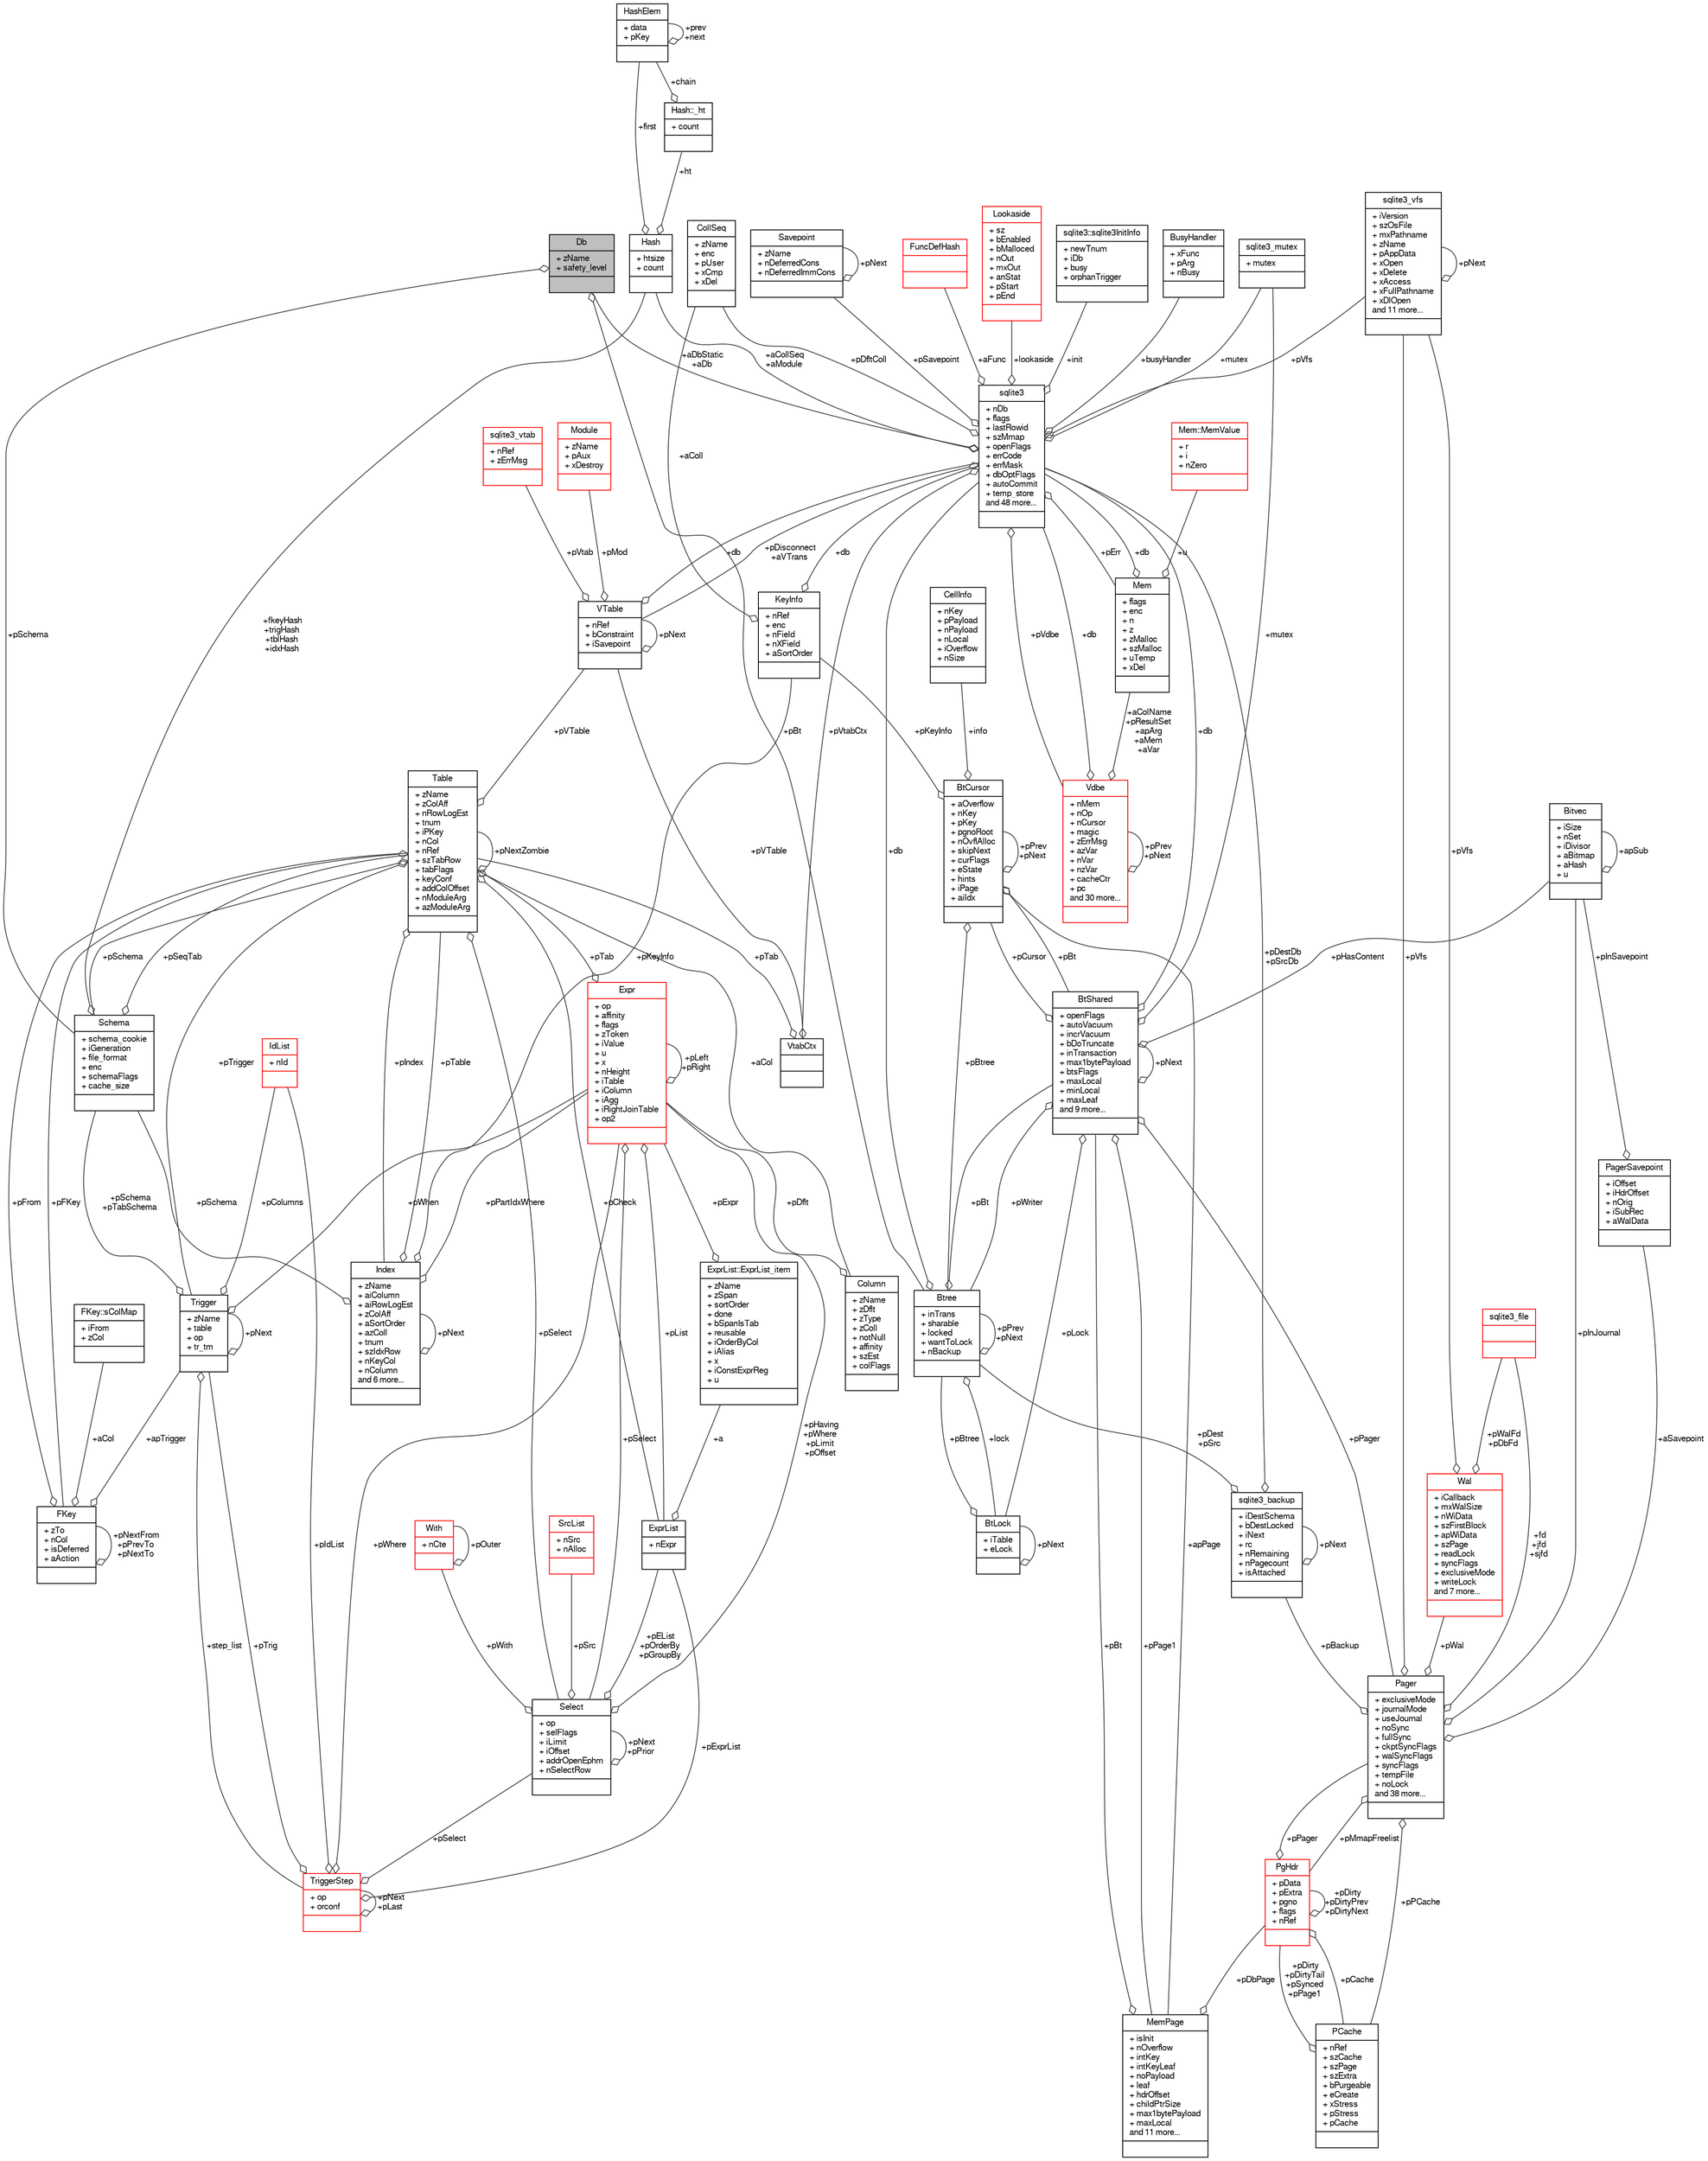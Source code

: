 digraph "Db"
{
  edge [fontname="FreeSans",fontsize="10",labelfontname="FreeSans",labelfontsize="10"];
  node [fontname="FreeSans",fontsize="10",shape=record];
  Node1 [label="{Db\n|+ zName\l+ safety_level\l|}",height=0.2,width=0.4,color="black", fillcolor="grey75", style="filled", fontcolor="black"];
  Node2 -> Node1 [color="grey25",fontsize="10",style="solid",label=" +pSchema" ,arrowhead="odiamond",fontname="FreeSans"];
  Node2 [label="{Schema\n|+ schema_cookie\l+ iGeneration\l+ file_format\l+ enc\l+ schemaFlags\l+ cache_size\l|}",height=0.2,width=0.4,color="black", fillcolor="white", style="filled",URL="$structSchema.html"];
  Node3 -> Node2 [color="grey25",fontsize="10",style="solid",label=" +pSeqTab" ,arrowhead="odiamond",fontname="FreeSans"];
  Node3 [label="{Table\n|+ zName\l+ zColAff\l+ nRowLogEst\l+ tnum\l+ iPKey\l+ nCol\l+ nRef\l+ szTabRow\l+ tabFlags\l+ keyConf\l+ addColOffset\l+ nModuleArg\l+ azModuleArg\l|}",height=0.2,width=0.4,color="black", fillcolor="white", style="filled",URL="$structTable.html"];
  Node2 -> Node3 [color="grey25",fontsize="10",style="solid",label=" +pSchema" ,arrowhead="odiamond",fontname="FreeSans"];
  Node4 -> Node3 [color="grey25",fontsize="10",style="solid",label=" +aCol" ,arrowhead="odiamond",fontname="FreeSans"];
  Node4 [label="{Column\n|+ zName\l+ zDflt\l+ zType\l+ zColl\l+ notNull\l+ affinity\l+ szEst\l+ colFlags\l|}",height=0.2,width=0.4,color="black", fillcolor="white", style="filled",URL="$structColumn.html"];
  Node5 -> Node4 [color="grey25",fontsize="10",style="solid",label=" +pDflt" ,arrowhead="odiamond",fontname="FreeSans"];
  Node5 [label="{Expr\n|+ op\l+ affinity\l+ flags\l+ zToken\l+ iValue\l+ u\l+ x\l+ nHeight\l+ iTable\l+ iColumn\l+ iAgg\l+ iRightJoinTable\l+ op2\l|}",height=0.2,width=0.4,color="red", fillcolor="white", style="filled",URL="$structExpr.html"];
  Node5 -> Node5 [color="grey25",fontsize="10",style="solid",label=" +pLeft\n+pRight" ,arrowhead="odiamond",fontname="FreeSans"];
  Node3 -> Node5 [color="grey25",fontsize="10",style="solid",label=" +pTab" ,arrowhead="odiamond",fontname="FreeSans"];
  Node13 -> Node5 [color="grey25",fontsize="10",style="solid",label=" +pSelect" ,arrowhead="odiamond",fontname="FreeSans"];
  Node13 [label="{Select\n|+ op\l+ selFlags\l+ iLimit\l+ iOffset\l+ addrOpenEphm\l+ nSelectRow\l|}",height=0.2,width=0.4,color="black", fillcolor="white", style="filled",URL="$structSelect.html"];
  Node5 -> Node13 [color="grey25",fontsize="10",style="solid",label=" +pHaving\n+pWhere\n+pLimit\n+pOffset" ,arrowhead="odiamond",fontname="FreeSans"];
  Node14 -> Node13 [color="grey25",fontsize="10",style="solid",label=" +pWith" ,arrowhead="odiamond",fontname="FreeSans"];
  Node14 [label="{With\n|+ nCte\l|}",height=0.2,width=0.4,color="red", fillcolor="white", style="filled",URL="$structWith.html"];
  Node14 -> Node14 [color="grey25",fontsize="10",style="solid",label=" +pOuter" ,arrowhead="odiamond",fontname="FreeSans"];
  Node13 -> Node13 [color="grey25",fontsize="10",style="solid",label=" +pNext\n+pPrior" ,arrowhead="odiamond",fontname="FreeSans"];
  Node16 -> Node13 [color="grey25",fontsize="10",style="solid",label=" +pSrc" ,arrowhead="odiamond",fontname="FreeSans"];
  Node16 [label="{SrcList\n|+ nSrc\l+ nAlloc\l|}",height=0.2,width=0.4,color="red", fillcolor="white", style="filled",URL="$structSrcList.html"];
  Node11 -> Node13 [color="grey25",fontsize="10",style="solid",label=" +pEList\n+pOrderBy\n+pGroupBy" ,arrowhead="odiamond",fontname="FreeSans"];
  Node11 [label="{ExprList\n|+ nExpr\l|}",height=0.2,width=0.4,color="black", fillcolor="white", style="filled",URL="$structExprList.html"];
  Node12 -> Node11 [color="grey25",fontsize="10",style="solid",label=" +a" ,arrowhead="odiamond",fontname="FreeSans"];
  Node12 [label="{ExprList::ExprList_item\n|+ zName\l+ zSpan\l+ sortOrder\l+ done\l+ bSpanIsTab\l+ reusable\l+ iOrderByCol\l+ iAlias\l+ x\l+ iConstExprReg\l+ u\l|}",height=0.2,width=0.4,color="black", fillcolor="white", style="filled",URL="$structExprList_1_1ExprList__item.html"];
  Node5 -> Node12 [color="grey25",fontsize="10",style="solid",label=" +pExpr" ,arrowhead="odiamond",fontname="FreeSans"];
  Node11 -> Node5 [color="grey25",fontsize="10",style="solid",label=" +pList" ,arrowhead="odiamond",fontname="FreeSans"];
  Node87 -> Node3 [color="grey25",fontsize="10",style="solid",label=" +pFKey" ,arrowhead="odiamond",fontname="FreeSans"];
  Node87 [label="{FKey\n|+ zTo\l+ nCol\l+ isDeferred\l+ aAction\l|}",height=0.2,width=0.4,color="black", fillcolor="white", style="filled",URL="$structFKey.html"];
  Node88 -> Node87 [color="grey25",fontsize="10",style="solid",label=" +aCol" ,arrowhead="odiamond",fontname="FreeSans"];
  Node88 [label="{FKey::sColMap\n|+ iFrom\l+ zCol\l|}",height=0.2,width=0.4,color="black", fillcolor="white", style="filled",URL="$structFKey_1_1sColMap.html"];
  Node87 -> Node87 [color="grey25",fontsize="10",style="solid",label=" +pNextFrom\n+pPrevTo\n+pNextTo" ,arrowhead="odiamond",fontname="FreeSans"];
  Node3 -> Node87 [color="grey25",fontsize="10",style="solid",label=" +pFrom" ,arrowhead="odiamond",fontname="FreeSans"];
  Node70 -> Node87 [color="grey25",fontsize="10",style="solid",label=" +apTrigger" ,arrowhead="odiamond",fontname="FreeSans"];
  Node70 [label="{Trigger\n|+ zName\l+ table\l+ op\l+ tr_tm\l|}",height=0.2,width=0.4,color="black", fillcolor="white", style="filled",URL="$structTrigger.html"];
  Node71 -> Node70 [color="grey25",fontsize="10",style="solid",label=" +step_list" ,arrowhead="odiamond",fontname="FreeSans"];
  Node71 [label="{TriggerStep\n|+ op\l+ orconf\l|}",height=0.2,width=0.4,color="red", fillcolor="white", style="filled",URL="$structTriggerStep.html"];
  Node71 -> Node71 [color="grey25",fontsize="10",style="solid",label=" +pNext\n+pLast" ,arrowhead="odiamond",fontname="FreeSans"];
  Node5 -> Node71 [color="grey25",fontsize="10",style="solid",label=" +pWhere" ,arrowhead="odiamond",fontname="FreeSans"];
  Node18 -> Node71 [color="grey25",fontsize="10",style="solid",label=" +pIdList" ,arrowhead="odiamond",fontname="FreeSans"];
  Node18 [label="{IdList\n|+ nId\l|}",height=0.2,width=0.4,color="red", fillcolor="white", style="filled",URL="$structIdList.html"];
  Node13 -> Node71 [color="grey25",fontsize="10",style="solid",label=" +pSelect" ,arrowhead="odiamond",fontname="FreeSans"];
  Node70 -> Node71 [color="grey25",fontsize="10",style="solid",label=" +pTrig" ,arrowhead="odiamond",fontname="FreeSans"];
  Node11 -> Node71 [color="grey25",fontsize="10",style="solid",label=" +pExprList" ,arrowhead="odiamond",fontname="FreeSans"];
  Node2 -> Node70 [color="grey25",fontsize="10",style="solid",label=" +pSchema\n+pTabSchema" ,arrowhead="odiamond",fontname="FreeSans"];
  Node5 -> Node70 [color="grey25",fontsize="10",style="solid",label=" +pWhen" ,arrowhead="odiamond",fontname="FreeSans"];
  Node18 -> Node70 [color="grey25",fontsize="10",style="solid",label=" +pColumns" ,arrowhead="odiamond",fontname="FreeSans"];
  Node70 -> Node70 [color="grey25",fontsize="10",style="solid",label=" +pNext" ,arrowhead="odiamond",fontname="FreeSans"];
  Node31 -> Node3 [color="grey25",fontsize="10",style="solid",label=" +pVTable" ,arrowhead="odiamond",fontname="FreeSans"];
  Node31 [label="{VTable\n|+ nRef\l+ bConstraint\l+ iSavepoint\l|}",height=0.2,width=0.4,color="black", fillcolor="white", style="filled",URL="$structVTable.html"];
  Node22 -> Node31 [color="grey25",fontsize="10",style="solid",label=" +db" ,arrowhead="odiamond",fontname="FreeSans"];
  Node22 [label="{sqlite3\n|+ nDb\l+ flags\l+ lastRowid\l+ szMmap\l+ openFlags\l+ errCode\l+ errMask\l+ dbOptFlags\l+ autoCommit\l+ temp_store\land 48 more...\l|}",height=0.2,width=0.4,color="black", fillcolor="white", style="filled",URL="$structsqlite3.html"];
  Node23 -> Node22 [color="grey25",fontsize="10",style="solid",label=" +pErr" ,arrowhead="odiamond",fontname="FreeSans"];
  Node23 [label="{Mem\n|+ flags\l+ enc\l+ n\l+ z\l+ zMalloc\l+ szMalloc\l+ uTemp\l+ xDel\l|}",height=0.2,width=0.4,color="black", fillcolor="white", style="filled",URL="$structMem.html"];
  Node24 -> Node23 [color="grey25",fontsize="10",style="solid",label=" +u" ,arrowhead="odiamond",fontname="FreeSans"];
  Node24 [label="{Mem::MemValue\n|+ r\l+ i\l+ nZero\l|}",height=0.2,width=0.4,color="red", fillcolor="white", style="filled",URL="$unionMem_1_1MemValue.html"];
  Node22 -> Node23 [color="grey25",fontsize="10",style="solid",label=" +db" ,arrowhead="odiamond",fontname="FreeSans"];
  Node26 -> Node22 [color="grey25",fontsize="10",style="solid",label=" +pVdbe" ,arrowhead="odiamond",fontname="FreeSans"];
  Node26 [label="{Vdbe\n|+ nMem\l+ nOp\l+ nCursor\l+ magic\l+ zErrMsg\l+ azVar\l+ nVar\l+ nzVar\l+ cacheCtr\l+ pc\land 30 more...\l|}",height=0.2,width=0.4,color="red", fillcolor="white", style="filled",URL="$structVdbe.html"];
  Node26 -> Node26 [color="grey25",fontsize="10",style="solid",label=" +pPrev\n+pNext" ,arrowhead="odiamond",fontname="FreeSans"];
  Node23 -> Node26 [color="grey25",fontsize="10",style="solid",label=" +aColName\n+pResultSet\n+apArg\n+aMem\n+aVar" ,arrowhead="odiamond",fontname="FreeSans"];
  Node22 -> Node26 [color="grey25",fontsize="10",style="solid",label=" +db" ,arrowhead="odiamond",fontname="FreeSans"];
  Node77 -> Node22 [color="grey25",fontsize="10",style="solid",label=" +pSavepoint" ,arrowhead="odiamond",fontname="FreeSans"];
  Node77 [label="{Savepoint\n|+ zName\l+ nDeferredCons\l+ nDeferredImmCons\l|}",height=0.2,width=0.4,color="black", fillcolor="white", style="filled",URL="$structSavepoint.html"];
  Node77 -> Node77 [color="grey25",fontsize="10",style="solid",label=" +pNext" ,arrowhead="odiamond",fontname="FreeSans"];
  Node78 -> Node22 [color="grey25",fontsize="10",style="solid",label=" +aFunc" ,arrowhead="odiamond",fontname="FreeSans"];
  Node78 [label="{FuncDefHash\n||}",height=0.2,width=0.4,color="red", fillcolor="white", style="filled",URL="$structFuncDefHash.html"];
  Node79 -> Node22 [color="grey25",fontsize="10",style="solid",label=" +lookaside" ,arrowhead="odiamond",fontname="FreeSans"];
  Node79 [label="{Lookaside\n|+ sz\l+ bEnabled\l+ bMalloced\l+ nOut\l+ mxOut\l+ anStat\l+ pStart\l+ pEnd\l|}",height=0.2,width=0.4,color="red", fillcolor="white", style="filled",URL="$structLookaside.html"];
  Node40 -> Node22 [color="grey25",fontsize="10",style="solid",label=" +mutex" ,arrowhead="odiamond",fontname="FreeSans"];
  Node40 [label="{sqlite3_mutex\n|+ mutex\l|}",height=0.2,width=0.4,color="black", fillcolor="white", style="filled",URL="$structsqlite3__mutex.html"];
  Node51 -> Node22 [color="grey25",fontsize="10",style="solid",label=" +pVfs" ,arrowhead="odiamond",fontname="FreeSans"];
  Node51 [label="{sqlite3_vfs\n|+ iVersion\l+ szOsFile\l+ mxPathname\l+ zName\l+ pAppData\l+ xOpen\l+ xDelete\l+ xAccess\l+ xFullPathname\l+ xDlOpen\land 11 more...\l|}",height=0.2,width=0.4,color="black", fillcolor="white", style="filled",URL="$structsqlite3__vfs.html"];
  Node51 -> Node51 [color="grey25",fontsize="10",style="solid",label=" +pNext" ,arrowhead="odiamond",fontname="FreeSans"];
  Node81 -> Node22 [color="grey25",fontsize="10",style="solid",label=" +init" ,arrowhead="odiamond",fontname="FreeSans"];
  Node81 [label="{sqlite3::sqlite3InitInfo\n|+ newTnum\l+ iDb\l+ busy\l+ orphanTrigger\l|}",height=0.2,width=0.4,color="black", fillcolor="white", style="filled",URL="$structsqlite3_1_1sqlite3InitInfo.html"];
  Node82 -> Node22 [color="grey25",fontsize="10",style="solid",label=" +busyHandler" ,arrowhead="odiamond",fontname="FreeSans"];
  Node82 [label="{BusyHandler\n|+ xFunc\l+ pArg\l+ nBusy\l|}",height=0.2,width=0.4,color="black", fillcolor="white", style="filled",URL="$structBusyHandler.html"];
  Node83 -> Node22 [color="grey25",fontsize="10",style="solid",label=" +pVtabCtx" ,arrowhead="odiamond",fontname="FreeSans"];
  Node83 [label="{VtabCtx\n||}",height=0.2,width=0.4,color="black", fillcolor="white", style="filled",URL="$structVtabCtx.html"];
  Node31 -> Node83 [color="grey25",fontsize="10",style="solid",label=" +pVTable" ,arrowhead="odiamond",fontname="FreeSans"];
  Node3 -> Node83 [color="grey25",fontsize="10",style="solid",label=" +pTab" ,arrowhead="odiamond",fontname="FreeSans"];
  Node30 -> Node22 [color="grey25",fontsize="10",style="solid",label=" +pDfltColl" ,arrowhead="odiamond",fontname="FreeSans"];
  Node30 [label="{CollSeq\n|+ zName\l+ enc\l+ pUser\l+ xCmp\l+ xDel\l|}",height=0.2,width=0.4,color="black", fillcolor="white", style="filled",URL="$structCollSeq.html"];
  Node31 -> Node22 [color="grey25",fontsize="10",style="solid",label=" +pDisconnect\n+aVTrans" ,arrowhead="odiamond",fontname="FreeSans"];
  Node1 -> Node22 [color="grey25",fontsize="10",style="solid",label=" +aDbStatic\n+aDb" ,arrowhead="odiamond",fontname="FreeSans"];
  Node84 -> Node22 [color="grey25",fontsize="10",style="solid",label=" +aCollSeq\n+aModule" ,arrowhead="odiamond",fontname="FreeSans"];
  Node84 [label="{Hash\n|+ htsize\l+ count\l|}",height=0.2,width=0.4,color="black", fillcolor="white", style="filled",URL="$structHash.html"];
  Node85 -> Node84 [color="grey25",fontsize="10",style="solid",label=" +ht" ,arrowhead="odiamond",fontname="FreeSans"];
  Node85 [label="{Hash::_ht\n|+ count\l|}",height=0.2,width=0.4,color="black", fillcolor="white", style="filled",URL="$structHash_1_1__ht.html"];
  Node86 -> Node85 [color="grey25",fontsize="10",style="solid",label=" +chain" ,arrowhead="odiamond",fontname="FreeSans"];
  Node86 [label="{HashElem\n|+ data\l+ pKey\l|}",height=0.2,width=0.4,color="black", fillcolor="white", style="filled",URL="$structHashElem.html"];
  Node86 -> Node86 [color="grey25",fontsize="10",style="solid",label=" +prev\n+next" ,arrowhead="odiamond",fontname="FreeSans"];
  Node86 -> Node84 [color="grey25",fontsize="10",style="solid",label=" +first" ,arrowhead="odiamond",fontname="FreeSans"];
  Node31 -> Node31 [color="grey25",fontsize="10",style="solid",label=" +pNext" ,arrowhead="odiamond",fontname="FreeSans"];
  Node32 -> Node31 [color="grey25",fontsize="10",style="solid",label=" +pMod" ,arrowhead="odiamond",fontname="FreeSans"];
  Node32 [label="{Module\n|+ zName\l+ pAux\l+ xDestroy\l|}",height=0.2,width=0.4,color="red", fillcolor="white", style="filled",URL="$structModule.html"];
  Node34 -> Node31 [color="grey25",fontsize="10",style="solid",label=" +pVtab" ,arrowhead="odiamond",fontname="FreeSans"];
  Node34 [label="{sqlite3_vtab\n|+ nRef\l+ zErrMsg\l|}",height=0.2,width=0.4,color="red", fillcolor="white", style="filled",URL="$structsqlite3__vtab.html"];
  Node3 -> Node3 [color="grey25",fontsize="10",style="solid",label=" +pNextZombie" ,arrowhead="odiamond",fontname="FreeSans"];
  Node70 -> Node3 [color="grey25",fontsize="10",style="solid",label=" +pTrigger" ,arrowhead="odiamond",fontname="FreeSans"];
  Node13 -> Node3 [color="grey25",fontsize="10",style="solid",label=" +pSelect" ,arrowhead="odiamond",fontname="FreeSans"];
  Node11 -> Node3 [color="grey25",fontsize="10",style="solid",label=" +pCheck" ,arrowhead="odiamond",fontname="FreeSans"];
  Node20 -> Node3 [color="grey25",fontsize="10",style="solid",label=" +pIndex" ,arrowhead="odiamond",fontname="FreeSans"];
  Node20 [label="{Index\n|+ zName\l+ aiColumn\l+ aiRowLogEst\l+ zColAff\l+ aSortOrder\l+ azColl\l+ tnum\l+ szIdxRow\l+ nKeyCol\l+ nColumn\land 6 more...\l|}",height=0.2,width=0.4,color="black", fillcolor="white", style="filled",URL="$structIndex.html"];
  Node2 -> Node20 [color="grey25",fontsize="10",style="solid",label=" +pSchema" ,arrowhead="odiamond",fontname="FreeSans"];
  Node5 -> Node20 [color="grey25",fontsize="10",style="solid",label=" +pPartIdxWhere" ,arrowhead="odiamond",fontname="FreeSans"];
  Node3 -> Node20 [color="grey25",fontsize="10",style="solid",label=" +pTable" ,arrowhead="odiamond",fontname="FreeSans"];
  Node21 -> Node20 [color="grey25",fontsize="10",style="solid",label=" +pKeyInfo" ,arrowhead="odiamond",fontname="FreeSans"];
  Node21 [label="{KeyInfo\n|+ nRef\l+ enc\l+ nField\l+ nXField\l+ aSortOrder\l|}",height=0.2,width=0.4,color="black", fillcolor="white", style="filled",URL="$structKeyInfo.html"];
  Node22 -> Node21 [color="grey25",fontsize="10",style="solid",label=" +db" ,arrowhead="odiamond",fontname="FreeSans"];
  Node30 -> Node21 [color="grey25",fontsize="10",style="solid",label=" +aColl" ,arrowhead="odiamond",fontname="FreeSans"];
  Node20 -> Node20 [color="grey25",fontsize="10",style="solid",label=" +pNext" ,arrowhead="odiamond",fontname="FreeSans"];
  Node84 -> Node2 [color="grey25",fontsize="10",style="solid",label=" +fkeyHash\n+trigHash\n+tblHash\n+idxHash" ,arrowhead="odiamond",fontname="FreeSans"];
  Node42 -> Node1 [color="grey25",fontsize="10",style="solid",label=" +pBt" ,arrowhead="odiamond",fontname="FreeSans"];
  Node42 [label="{Btree\n|+ inTrans\l+ sharable\l+ locked\l+ wantToLock\l+ nBackup\l|}",height=0.2,width=0.4,color="black", fillcolor="white", style="filled",URL="$structBtree.html"];
  Node38 -> Node42 [color="grey25",fontsize="10",style="solid",label=" +pBt" ,arrowhead="odiamond",fontname="FreeSans"];
  Node38 [label="{BtShared\n|+ openFlags\l+ autoVacuum\l+ incrVacuum\l+ bDoTruncate\l+ inTransaction\l+ max1bytePayload\l+ btsFlags\l+ maxLocal\l+ minLocal\l+ maxLeaf\land 9 more...\l|}",height=0.2,width=0.4,color="black", fillcolor="white", style="filled",URL="$structBtShared.html"];
  Node36 -> Node38 [color="grey25",fontsize="10",style="solid",label=" +pCursor" ,arrowhead="odiamond",fontname="FreeSans"];
  Node36 [label="{BtCursor\n|+ aOverflow\l+ nKey\l+ pKey\l+ pgnoRoot\l+ nOvflAlloc\l+ skipNext\l+ curFlags\l+ eState\l+ hints\l+ iPage\l+ aiIdx\l|}",height=0.2,width=0.4,color="black", fillcolor="white", style="filled",URL="$structBtCursor.html"];
  Node36 -> Node36 [color="grey25",fontsize="10",style="solid",label=" +pPrev\n+pNext" ,arrowhead="odiamond",fontname="FreeSans"];
  Node37 -> Node36 [color="grey25",fontsize="10",style="solid",label=" +info" ,arrowhead="odiamond",fontname="FreeSans"];
  Node37 [label="{CellInfo\n|+ nKey\l+ pPayload\l+ nPayload\l+ nLocal\l+ iOverflow\l+ nSize\l|}",height=0.2,width=0.4,color="black", fillcolor="white", style="filled",URL="$structCellInfo.html"];
  Node38 -> Node36 [color="grey25",fontsize="10",style="solid",label=" +pBt" ,arrowhead="odiamond",fontname="FreeSans"];
  Node43 -> Node36 [color="grey25",fontsize="10",style="solid",label=" +apPage" ,arrowhead="odiamond",fontname="FreeSans"];
  Node43 [label="{MemPage\n|+ isInit\l+ nOverflow\l+ intKey\l+ intKeyLeaf\l+ noPayload\l+ leaf\l+ hdrOffset\l+ childPtrSize\l+ max1bytePayload\l+ maxLocal\land 11 more...\l|}",height=0.2,width=0.4,color="black", fillcolor="white", style="filled",URL="$structMemPage.html"];
  Node38 -> Node43 [color="grey25",fontsize="10",style="solid",label=" +pBt" ,arrowhead="odiamond",fontname="FreeSans"];
  Node44 -> Node43 [color="grey25",fontsize="10",style="solid",label=" +pDbPage" ,arrowhead="odiamond",fontname="FreeSans"];
  Node44 [label="{PgHdr\n|+ pData\l+ pExtra\l+ pgno\l+ flags\l+ nRef\l|}",height=0.2,width=0.4,color="red", fillcolor="white", style="filled",URL="$structPgHdr.html"];
  Node46 -> Node44 [color="grey25",fontsize="10",style="solid",label=" +pCache" ,arrowhead="odiamond",fontname="FreeSans"];
  Node46 [label="{PCache\n|+ nRef\l+ szCache\l+ szPage\l+ szExtra\l+ bPurgeable\l+ eCreate\l+ xStress\l+ pStress\l+ pCache\l|}",height=0.2,width=0.4,color="black", fillcolor="white", style="filled",URL="$structPCache.html"];
  Node44 -> Node46 [color="grey25",fontsize="10",style="solid",label=" +pDirty\n+pDirtyTail\n+pSynced\n+pPage1" ,arrowhead="odiamond",fontname="FreeSans"];
  Node44 -> Node44 [color="grey25",fontsize="10",style="solid",label=" +pDirty\n+pDirtyPrev\n+pDirtyNext" ,arrowhead="odiamond",fontname="FreeSans"];
  Node47 -> Node44 [color="grey25",fontsize="10",style="solid",label=" +pPager" ,arrowhead="odiamond",fontname="FreeSans"];
  Node47 [label="{Pager\n|+ exclusiveMode\l+ journalMode\l+ useJournal\l+ noSync\l+ fullSync\l+ ckptSyncFlags\l+ walSyncFlags\l+ syncFlags\l+ tempFile\l+ noLock\land 38 more...\l|}",height=0.2,width=0.4,color="black", fillcolor="white", style="filled",URL="$structPager.html"];
  Node46 -> Node47 [color="grey25",fontsize="10",style="solid",label=" +pPCache" ,arrowhead="odiamond",fontname="FreeSans"];
  Node48 -> Node47 [color="grey25",fontsize="10",style="solid",label=" +pBackup" ,arrowhead="odiamond",fontname="FreeSans"];
  Node48 [label="{sqlite3_backup\n|+ iDestSchema\l+ bDestLocked\l+ iNext\l+ rc\l+ nRemaining\l+ nPagecount\l+ isAttached\l|}",height=0.2,width=0.4,color="black", fillcolor="white", style="filled",URL="$structsqlite3__backup.html"];
  Node48 -> Node48 [color="grey25",fontsize="10",style="solid",label=" +pNext" ,arrowhead="odiamond",fontname="FreeSans"];
  Node22 -> Node48 [color="grey25",fontsize="10",style="solid",label=" +pDestDb\n+pSrcDb" ,arrowhead="odiamond",fontname="FreeSans"];
  Node42 -> Node48 [color="grey25",fontsize="10",style="solid",label=" +pDest\n+pSrc" ,arrowhead="odiamond",fontname="FreeSans"];
  Node39 -> Node47 [color="grey25",fontsize="10",style="solid",label=" +pInJournal" ,arrowhead="odiamond",fontname="FreeSans"];
  Node39 [label="{Bitvec\n|+ iSize\l+ nSet\l+ iDivisor\l+ aBitmap\l+ aHash\l+ u\l|}",height=0.2,width=0.4,color="black", fillcolor="white", style="filled",URL="$structBitvec.html"];
  Node39 -> Node39 [color="grey25",fontsize="10",style="solid",label=" +apSub" ,arrowhead="odiamond",fontname="FreeSans"];
  Node49 -> Node47 [color="grey25",fontsize="10",style="solid",label=" +fd\n+jfd\n+sjfd" ,arrowhead="odiamond",fontname="FreeSans"];
  Node49 [label="{sqlite3_file\n||}",height=0.2,width=0.4,color="red", fillcolor="white", style="filled",URL="$structsqlite3__file.html"];
  Node51 -> Node47 [color="grey25",fontsize="10",style="solid",label=" +pVfs" ,arrowhead="odiamond",fontname="FreeSans"];
  Node44 -> Node47 [color="grey25",fontsize="10",style="solid",label=" +pMmapFreelist" ,arrowhead="odiamond",fontname="FreeSans"];
  Node52 -> Node47 [color="grey25",fontsize="10",style="solid",label=" +pWal" ,arrowhead="odiamond",fontname="FreeSans"];
  Node52 [label="{Wal\n|+ iCallback\l+ mxWalSize\l+ nWiData\l+ szFirstBlock\l+ apWiData\l+ szPage\l+ readLock\l+ syncFlags\l+ exclusiveMode\l+ writeLock\land 7 more...\l|}",height=0.2,width=0.4,color="red", fillcolor="white", style="filled",URL="$structWal.html"];
  Node49 -> Node52 [color="grey25",fontsize="10",style="solid",label=" +pWalFd\n+pDbFd" ,arrowhead="odiamond",fontname="FreeSans"];
  Node51 -> Node52 [color="grey25",fontsize="10",style="solid",label=" +pVfs" ,arrowhead="odiamond",fontname="FreeSans"];
  Node54 -> Node47 [color="grey25",fontsize="10",style="solid",label=" +aSavepoint" ,arrowhead="odiamond",fontname="FreeSans"];
  Node54 [label="{PagerSavepoint\n|+ iOffset\l+ iHdrOffset\l+ nOrig\l+ iSubRec\l+ aWalData\l|}",height=0.2,width=0.4,color="black", fillcolor="white", style="filled",URL="$structPagerSavepoint.html"];
  Node39 -> Node54 [color="grey25",fontsize="10",style="solid",label=" +pInSavepoint" ,arrowhead="odiamond",fontname="FreeSans"];
  Node21 -> Node36 [color="grey25",fontsize="10",style="solid",label=" +pKeyInfo" ,arrowhead="odiamond",fontname="FreeSans"];
  Node42 -> Node36 [color="grey25",fontsize="10",style="solid",label=" +pBtree" ,arrowhead="odiamond",fontname="FreeSans"];
  Node38 -> Node38 [color="grey25",fontsize="10",style="solid",label=" +pNext" ,arrowhead="odiamond",fontname="FreeSans"];
  Node22 -> Node38 [color="grey25",fontsize="10",style="solid",label=" +db" ,arrowhead="odiamond",fontname="FreeSans"];
  Node39 -> Node38 [color="grey25",fontsize="10",style="solid",label=" +pHasContent" ,arrowhead="odiamond",fontname="FreeSans"];
  Node40 -> Node38 [color="grey25",fontsize="10",style="solid",label=" +mutex" ,arrowhead="odiamond",fontname="FreeSans"];
  Node41 -> Node38 [color="grey25",fontsize="10",style="solid",label=" +pLock" ,arrowhead="odiamond",fontname="FreeSans"];
  Node41 [label="{BtLock\n|+ iTable\l+ eLock\l|}",height=0.2,width=0.4,color="black", fillcolor="white", style="filled",URL="$structBtLock.html"];
  Node41 -> Node41 [color="grey25",fontsize="10",style="solid",label=" +pNext" ,arrowhead="odiamond",fontname="FreeSans"];
  Node42 -> Node41 [color="grey25",fontsize="10",style="solid",label=" +pBtree" ,arrowhead="odiamond",fontname="FreeSans"];
  Node43 -> Node38 [color="grey25",fontsize="10",style="solid",label=" +pPage1" ,arrowhead="odiamond",fontname="FreeSans"];
  Node42 -> Node38 [color="grey25",fontsize="10",style="solid",label=" +pWriter" ,arrowhead="odiamond",fontname="FreeSans"];
  Node47 -> Node38 [color="grey25",fontsize="10",style="solid",label=" +pPager" ,arrowhead="odiamond",fontname="FreeSans"];
  Node22 -> Node42 [color="grey25",fontsize="10",style="solid",label=" +db" ,arrowhead="odiamond",fontname="FreeSans"];
  Node41 -> Node42 [color="grey25",fontsize="10",style="solid",label=" +lock" ,arrowhead="odiamond",fontname="FreeSans"];
  Node42 -> Node42 [color="grey25",fontsize="10",style="solid",label=" +pPrev\n+pNext" ,arrowhead="odiamond",fontname="FreeSans"];
}

